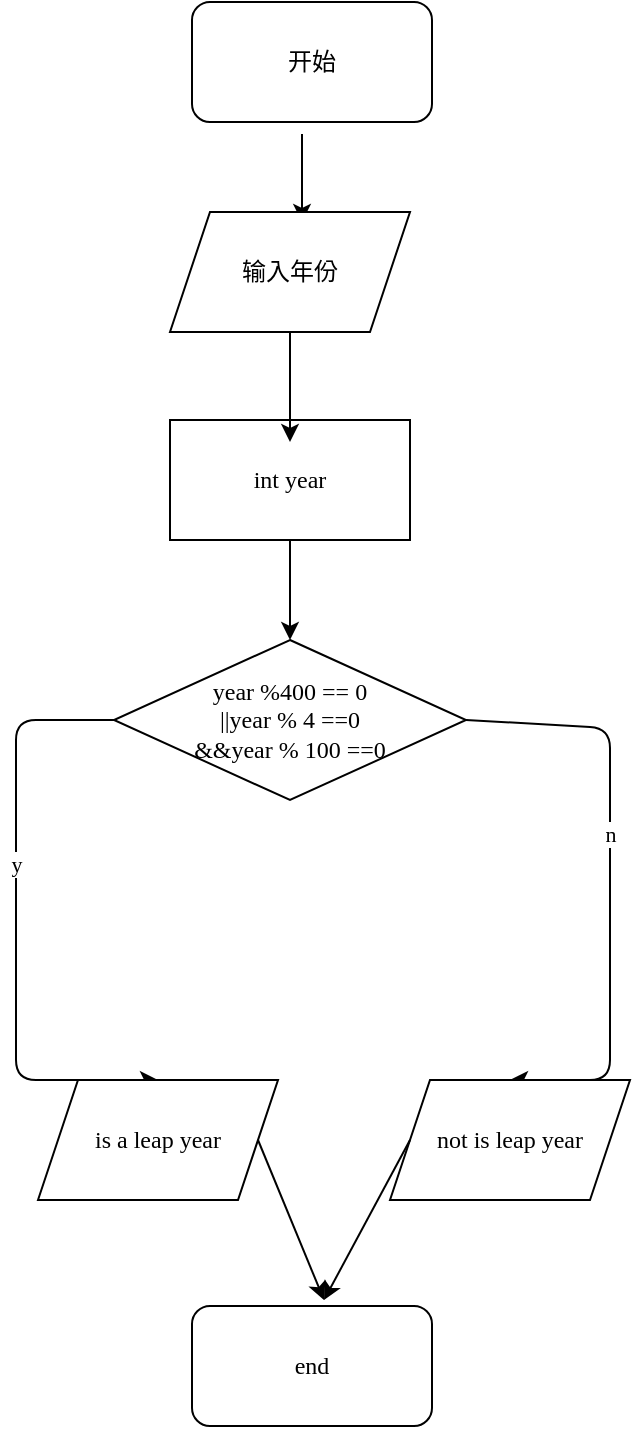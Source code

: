 <mxfile>
    <diagram id="U223zo-wFan_LR6l8sCP" name="第 1 页">
        <mxGraphModel dx="479" dy="322" grid="1" gridSize="11" guides="1" tooltips="1" connect="1" arrows="1" fold="1" page="1" pageScale="1" pageWidth="827" pageHeight="1169" math="0" shadow="0">
            <root>
                <mxCell id="0"/>
                <mxCell id="1" parent="0"/>
                <mxCell id="2" value="开始" style="rounded=1;whiteSpace=wrap;html=1;fontFamily=Garamond;" vertex="1" parent="1">
                    <mxGeometry x="154" y="517" width="120" height="60" as="geometry"/>
                </mxCell>
                <mxCell id="3" value="" style="endArrow=classic;html=1;fontFamily=Garamond;" edge="1" parent="1">
                    <mxGeometry width="50" height="50" relative="1" as="geometry">
                        <mxPoint x="209" y="583" as="sourcePoint"/>
                        <mxPoint x="209" y="627" as="targetPoint"/>
                        <Array as="points">
                            <mxPoint x="209" y="583"/>
                        </Array>
                    </mxGeometry>
                </mxCell>
                <mxCell id="4" value="&amp;nbsp;int year&amp;nbsp;" style="rounded=0;whiteSpace=wrap;html=1;fontFamily=Garamond;" vertex="1" parent="1">
                    <mxGeometry x="143" y="726" width="120" height="60" as="geometry"/>
                </mxCell>
                <mxCell id="5" value="" style="endArrow=classic;html=1;fontFamily=Garamond;exitX=0.5;exitY=1;exitDx=0;exitDy=0;entryX=0.5;entryY=0;entryDx=0;entryDy=0;" edge="1" parent="1" source="4" target="6">
                    <mxGeometry width="50" height="50" relative="1" as="geometry">
                        <mxPoint x="198" y="754" as="sourcePoint"/>
                        <mxPoint x="214" y="759" as="targetPoint"/>
                    </mxGeometry>
                </mxCell>
                <mxCell id="6" value="year %400 == 0&lt;br&gt;||year % 4 ==0&lt;br&gt;&amp;amp;&amp;amp;year % 100 ==0" style="rhombus;whiteSpace=wrap;html=1;fontFamily=Garamond;" vertex="1" parent="1">
                    <mxGeometry x="115" y="836" width="176" height="80" as="geometry"/>
                </mxCell>
                <mxCell id="7" value="输入年份" style="shape=parallelogram;perimeter=parallelogramPerimeter;whiteSpace=wrap;html=1;fixedSize=1;fontFamily=Garamond;" vertex="1" parent="1">
                    <mxGeometry x="143" y="622" width="120" height="60" as="geometry"/>
                </mxCell>
                <mxCell id="8" value="" style="endArrow=classic;html=1;fontFamily=Garamond;exitX=0.5;exitY=1;exitDx=0;exitDy=0;" edge="1" parent="1" source="7">
                    <mxGeometry width="50" height="50" relative="1" as="geometry">
                        <mxPoint x="176" y="732" as="sourcePoint"/>
                        <mxPoint x="203" y="737" as="targetPoint"/>
                    </mxGeometry>
                </mxCell>
                <mxCell id="9" value="y" style="endArrow=classic;html=1;fontFamily=Garamond;exitX=0;exitY=0.5;exitDx=0;exitDy=0;entryX=0.5;entryY=0;entryDx=0;entryDy=0;" edge="1" parent="1" source="6" target="11">
                    <mxGeometry x="-0.194" width="50" height="50" relative="1" as="geometry">
                        <mxPoint x="66" y="880" as="sourcePoint"/>
                        <mxPoint x="209" y="1056" as="targetPoint"/>
                        <Array as="points">
                            <mxPoint x="66" y="876"/>
                            <mxPoint x="66" y="924"/>
                            <mxPoint x="66" y="1056"/>
                        </Array>
                        <mxPoint as="offset"/>
                    </mxGeometry>
                </mxCell>
                <mxCell id="10" value="n" style="endArrow=classic;html=1;fontFamily=Garamond;exitX=1;exitY=0.5;exitDx=0;exitDy=0;entryX=0.5;entryY=0;entryDx=0;entryDy=0;" edge="1" parent="1" source="6" target="12">
                    <mxGeometry x="-0.158" width="50" height="50" relative="1" as="geometry">
                        <mxPoint x="319" y="930" as="sourcePoint"/>
                        <mxPoint x="231" y="1056" as="targetPoint"/>
                        <Array as="points">
                            <mxPoint x="363" y="880"/>
                            <mxPoint x="363" y="1056"/>
                        </Array>
                        <mxPoint as="offset"/>
                    </mxGeometry>
                </mxCell>
                <mxCell id="11" value="is a leap year" style="shape=parallelogram;perimeter=parallelogramPerimeter;whiteSpace=wrap;html=1;fixedSize=1;fontFamily=Garamond;" vertex="1" parent="1">
                    <mxGeometry x="77" y="1056" width="120" height="60" as="geometry"/>
                </mxCell>
                <mxCell id="12" value="not is leap year" style="shape=parallelogram;perimeter=parallelogramPerimeter;whiteSpace=wrap;html=1;fixedSize=1;fontFamily=Garamond;" vertex="1" parent="1">
                    <mxGeometry x="253" y="1056" width="120" height="60" as="geometry"/>
                </mxCell>
                <mxCell id="13" value="" style="endArrow=classic;html=1;fontFamily=Garamond;exitX=1;exitY=0.5;exitDx=0;exitDy=0;" edge="1" parent="1" source="11">
                    <mxGeometry width="50" height="50" relative="1" as="geometry">
                        <mxPoint x="198" y="1106" as="sourcePoint"/>
                        <mxPoint x="220" y="1166" as="targetPoint"/>
                    </mxGeometry>
                </mxCell>
                <mxCell id="14" value="" style="endArrow=classic;html=1;fontFamily=Garamond;exitX=0;exitY=0.5;exitDx=0;exitDy=0;" edge="1" parent="1" source="12">
                    <mxGeometry width="50" height="50" relative="1" as="geometry">
                        <mxPoint x="264" y="1128" as="sourcePoint"/>
                        <mxPoint x="220" y="1166" as="targetPoint"/>
                    </mxGeometry>
                </mxCell>
                <mxCell id="15" value="end" style="rounded=1;whiteSpace=wrap;html=1;fontFamily=Garamond;" vertex="1" parent="1">
                    <mxGeometry x="154" y="1169" width="120" height="60" as="geometry"/>
                </mxCell>
            </root>
        </mxGraphModel>
    </diagram>
</mxfile>